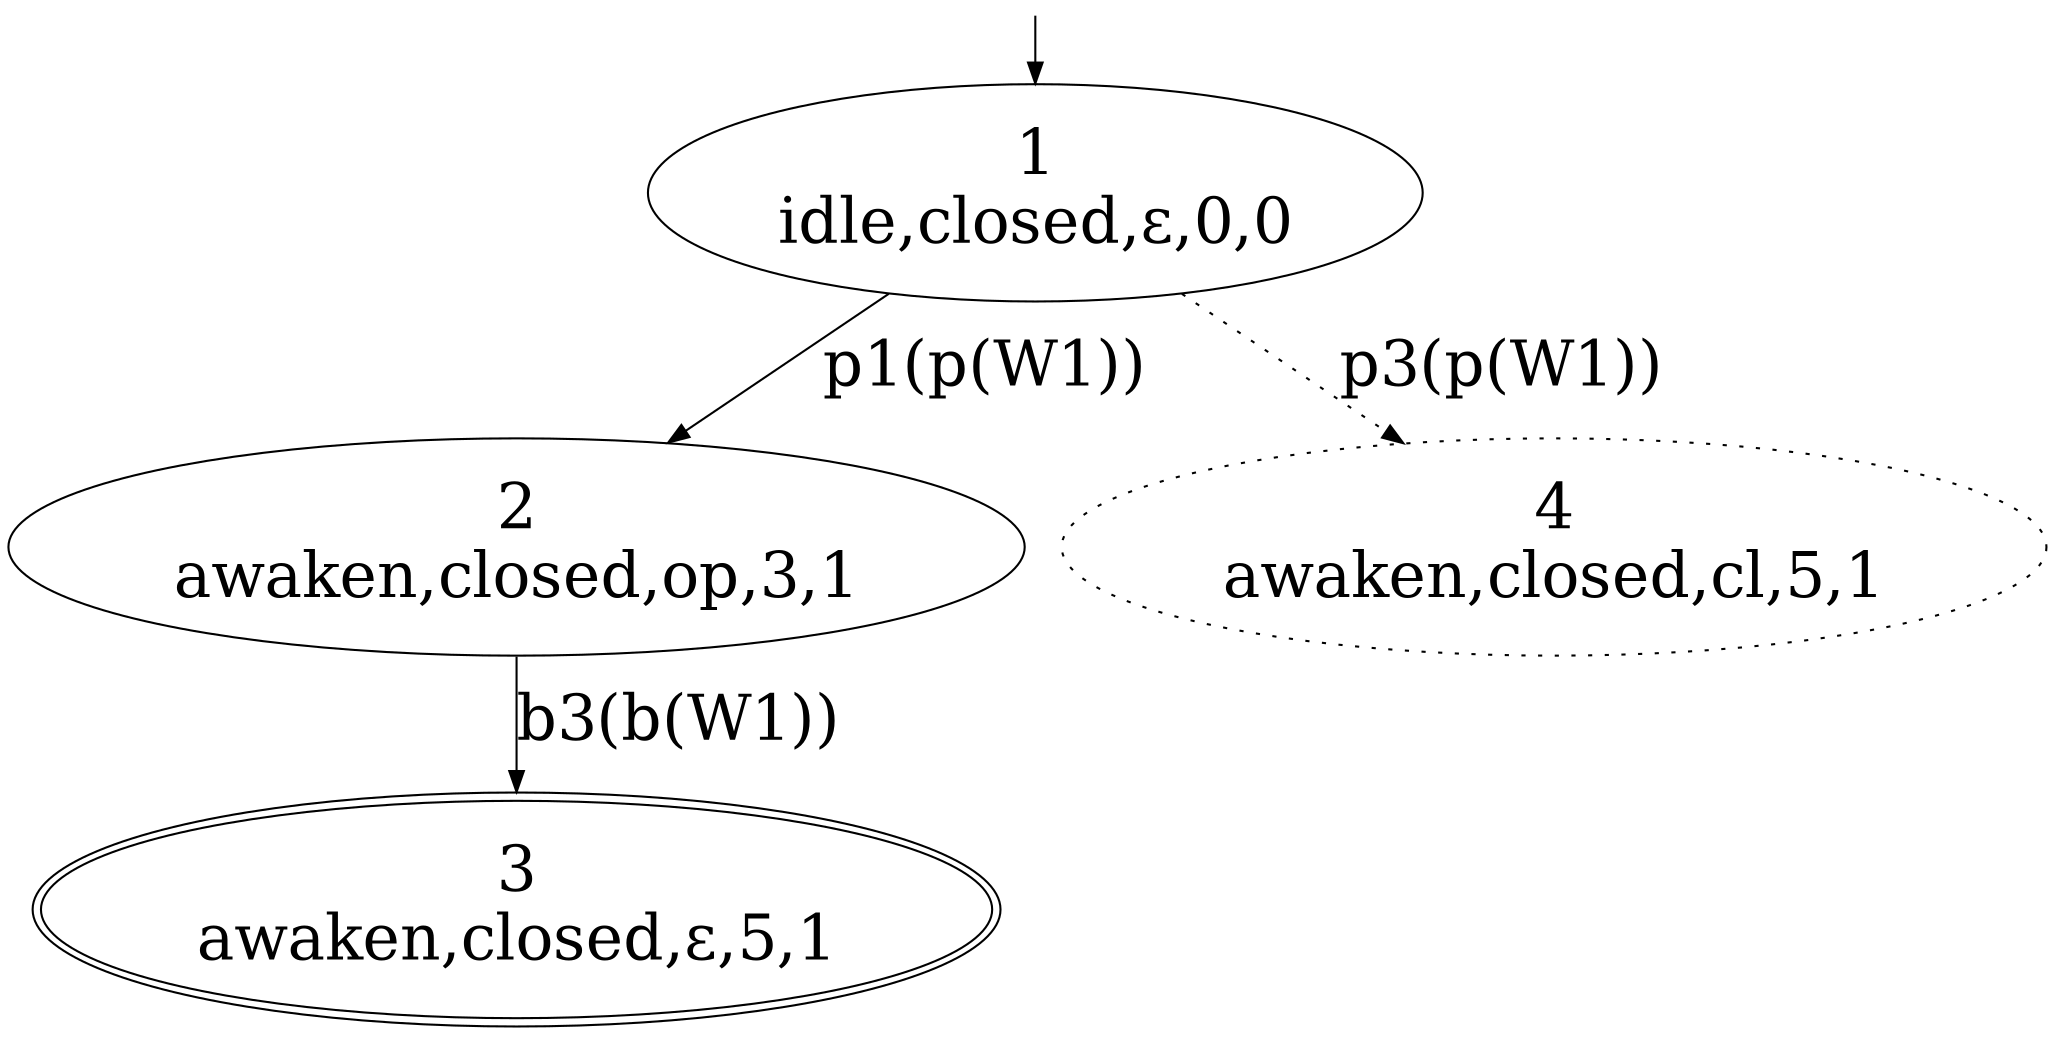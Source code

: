 digraph G {
ratio=0.5;
rankdir=TB;
ranksep=0.4;
1 [shape=ellipse,fontsize=30,label="1
idle,closed,&epsilon;,0,0"];
2 [shape=ellipse,fontsize=30,label="2
awaken,closed,op,3,1"];
1 -> 2 [label="p1(p(W1))",fontsize=30];
3 [shape=ellipse,fontsize=30,peripheries=2,label="3
awaken,closed,&epsilon;,5,1"];
2 -> 3 [label="b3(b(W1))",fontsize=30];
4 [shape=ellipse,fontsize=30,style=dotted,label="4
awaken,closed,cl,5,1"];
1 -> 4 [label="p3(p(W1))",fontsize=30,style=dotted];
node [shape = point, color=white, fontcolor=white]; start;
start -> 1;
}
